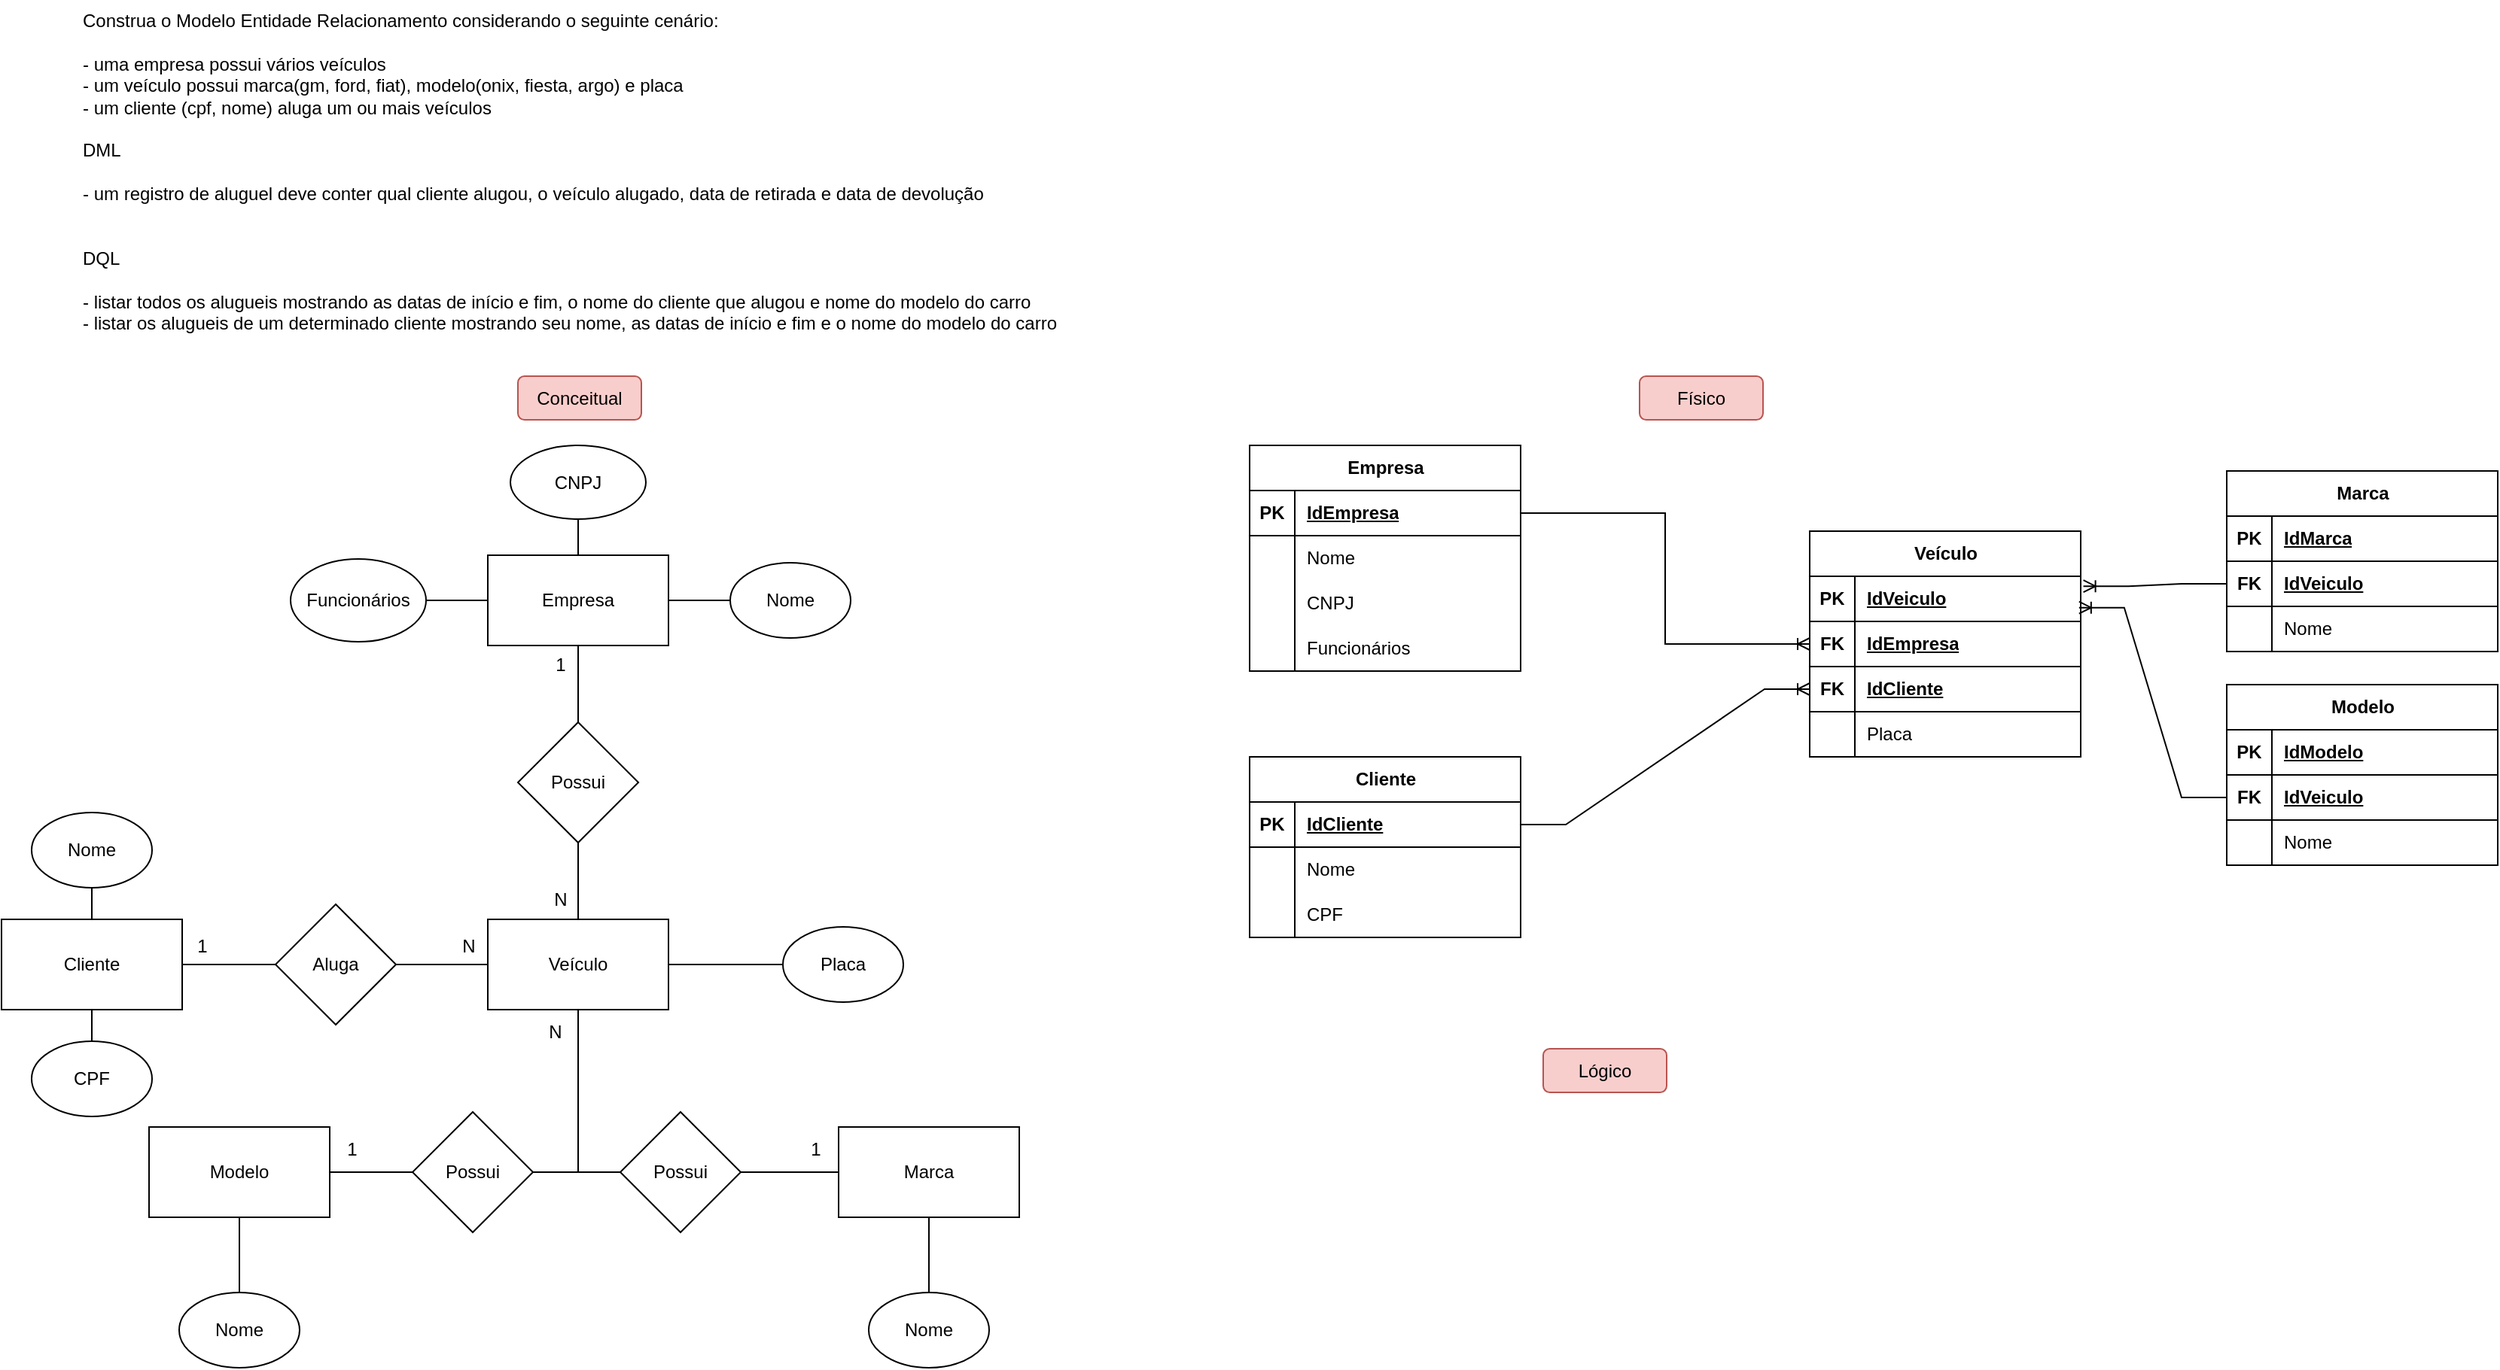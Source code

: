<mxfile version="21.6.5" type="device">
  <diagram name="Página-1" id="dG00mdZPdMtr62z00cmZ">
    <mxGraphModel dx="210" dy="138" grid="0" gridSize="10" guides="1" tooltips="1" connect="1" arrows="1" fold="1" page="1" pageScale="1" pageWidth="827" pageHeight="1169" background="none" math="0" shadow="0">
      <root>
        <mxCell id="0" />
        <mxCell id="1" parent="0" />
        <mxCell id="wiHUEbu9_wPqcJig13ah-1" value="Construa o Modelo Entidade Relacionamento considerando o seguinte cenário:&#xa;&#xa;- uma empresa possui vários veículos&#xa;- um veículo possui marca(gm, ford, fiat), modelo(onix, fiesta, argo) e placa&#xa;- um cliente (cpf, nome) aluga um ou mais veículos&#xa;&#xa;DML&#xa;&#xa;- um registro de aluguel deve conter qual cliente alugou, o veículo alugado, data de retirada e data de devolução&#xa;&#xa;&#xa;DQL&#xa;&#xa;- listar todos os alugueis mostrando as datas de início e fim, o nome do cliente que alugou e nome do modelo do carro&#xa;- listar os alugueis de um determinado cliente mostrando seu nome, as datas de início e fim e o nome do modelo do carro" style="text;whiteSpace=wrap;fontColor=#000000;labelBackgroundColor=none;" parent="1" vertex="1">
          <mxGeometry x="66" y="20" width="676" height="233" as="geometry" />
        </mxCell>
        <mxCell id="CsGC-FG-fX2qewvNtBGw-29" style="edgeStyle=orthogonalEdgeStyle;shape=connector;rounded=0;orthogonalLoop=1;jettySize=auto;html=1;entryX=0.5;entryY=1;entryDx=0;entryDy=0;labelBackgroundColor=default;strokeColor=default;fontFamily=Helvetica;fontSize=12;fontColor=default;endArrow=none;endFill=0;" parent="1" source="CsGC-FG-fX2qewvNtBGw-24" target="CsGC-FG-fX2qewvNtBGw-27" edge="1">
          <mxGeometry relative="1" as="geometry" />
        </mxCell>
        <mxCell id="CsGC-FG-fX2qewvNtBGw-30" style="edgeStyle=orthogonalEdgeStyle;shape=connector;rounded=0;orthogonalLoop=1;jettySize=auto;html=1;labelBackgroundColor=default;strokeColor=default;fontFamily=Helvetica;fontSize=12;fontColor=default;endArrow=none;endFill=0;" parent="1" source="CsGC-FG-fX2qewvNtBGw-24" target="CsGC-FG-fX2qewvNtBGw-28" edge="1">
          <mxGeometry relative="1" as="geometry" />
        </mxCell>
        <mxCell id="CsGC-FG-fX2qewvNtBGw-31" style="edgeStyle=orthogonalEdgeStyle;shape=connector;rounded=0;orthogonalLoop=1;jettySize=auto;html=1;entryX=0;entryY=0.5;entryDx=0;entryDy=0;labelBackgroundColor=default;strokeColor=default;fontFamily=Helvetica;fontSize=12;fontColor=default;endArrow=none;endFill=0;" parent="1" source="CsGC-FG-fX2qewvNtBGw-24" target="CsGC-FG-fX2qewvNtBGw-26" edge="1">
          <mxGeometry relative="1" as="geometry" />
        </mxCell>
        <mxCell id="CsGC-FG-fX2qewvNtBGw-24" value="Empresa" style="rounded=0;whiteSpace=wrap;html=1;fontFamily=Helvetica;fontSize=12;fontColor=default;fillColor=none;gradientColor=none;" parent="1" vertex="1">
          <mxGeometry x="337" y="389" width="120" height="60" as="geometry" />
        </mxCell>
        <mxCell id="CsGC-FG-fX2qewvNtBGw-26" value="Nome" style="ellipse;whiteSpace=wrap;html=1;fontFamily=Helvetica;fontSize=12;fontColor=default;fillColor=none;gradientColor=none;" parent="1" vertex="1">
          <mxGeometry x="498" y="394" width="80" height="50" as="geometry" />
        </mxCell>
        <mxCell id="CsGC-FG-fX2qewvNtBGw-27" value="CNPJ" style="ellipse;whiteSpace=wrap;html=1;fontFamily=Helvetica;fontSize=12;fontColor=default;fillColor=none;gradientColor=none;aspect=fixed;" parent="1" vertex="1">
          <mxGeometry x="352" y="316" width="90" height="49" as="geometry" />
        </mxCell>
        <mxCell id="CsGC-FG-fX2qewvNtBGw-28" value="Funcionários" style="ellipse;whiteSpace=wrap;html=1;fontFamily=Helvetica;fontSize=12;fontColor=default;fillColor=none;gradientColor=none;" parent="1" vertex="1">
          <mxGeometry x="206" y="391.5" width="90" height="55" as="geometry" />
        </mxCell>
        <mxCell id="CsGC-FG-fX2qewvNtBGw-33" style="edgeStyle=orthogonalEdgeStyle;shape=connector;rounded=0;orthogonalLoop=1;jettySize=auto;html=1;entryX=0.5;entryY=1;entryDx=0;entryDy=0;labelBackgroundColor=default;strokeColor=default;fontFamily=Helvetica;fontSize=12;fontColor=default;endArrow=none;endFill=0;" parent="1" source="CsGC-FG-fX2qewvNtBGw-32" target="CsGC-FG-fX2qewvNtBGw-24" edge="1">
          <mxGeometry relative="1" as="geometry" />
        </mxCell>
        <mxCell id="CsGC-FG-fX2qewvNtBGw-36" style="edgeStyle=orthogonalEdgeStyle;shape=connector;rounded=0;orthogonalLoop=1;jettySize=auto;html=1;entryX=0.5;entryY=0;entryDx=0;entryDy=0;labelBackgroundColor=default;strokeColor=default;fontFamily=Helvetica;fontSize=12;fontColor=default;endArrow=none;endFill=0;" parent="1" source="CsGC-FG-fX2qewvNtBGw-32" target="CsGC-FG-fX2qewvNtBGw-35" edge="1">
          <mxGeometry relative="1" as="geometry" />
        </mxCell>
        <mxCell id="CsGC-FG-fX2qewvNtBGw-32" value="Possui" style="rhombus;whiteSpace=wrap;html=1;fontFamily=Helvetica;fontSize=12;fontColor=default;fillColor=none;gradientColor=none;" parent="1" vertex="1">
          <mxGeometry x="357" y="500" width="80" height="80" as="geometry" />
        </mxCell>
        <mxCell id="CsGC-FG-fX2qewvNtBGw-34" value="1" style="text;html=1;align=center;verticalAlign=middle;resizable=0;points=[];autosize=1;strokeColor=none;fillColor=none;fontSize=12;fontFamily=Helvetica;fontColor=default;" parent="1" vertex="1">
          <mxGeometry x="372" y="449" width="25" height="26" as="geometry" />
        </mxCell>
        <mxCell id="CsGC-FG-fX2qewvNtBGw-40" style="edgeStyle=orthogonalEdgeStyle;shape=connector;rounded=0;orthogonalLoop=1;jettySize=auto;html=1;entryX=0;entryY=0.5;entryDx=0;entryDy=0;labelBackgroundColor=default;strokeColor=default;fontFamily=Helvetica;fontSize=12;fontColor=default;endArrow=none;endFill=0;" parent="1" source="CsGC-FG-fX2qewvNtBGw-35" target="CsGC-FG-fX2qewvNtBGw-39" edge="1">
          <mxGeometry relative="1" as="geometry" />
        </mxCell>
        <mxCell id="CsGC-FG-fX2qewvNtBGw-35" value="Veículo" style="rounded=0;whiteSpace=wrap;html=1;fontFamily=Helvetica;fontSize=12;fontColor=default;fillColor=none;gradientColor=none;" parent="1" vertex="1">
          <mxGeometry x="337" y="631" width="120" height="60" as="geometry" />
        </mxCell>
        <mxCell id="CsGC-FG-fX2qewvNtBGw-37" value="N" style="text;html=1;align=center;verticalAlign=middle;resizable=0;points=[];autosize=1;strokeColor=none;fillColor=none;fontSize=12;fontFamily=Helvetica;fontColor=default;" parent="1" vertex="1">
          <mxGeometry x="371" y="605" width="27" height="26" as="geometry" />
        </mxCell>
        <mxCell id="qqamYEzxTmT0s6e-jrG1-104" style="edgeStyle=orthogonalEdgeStyle;rounded=0;orthogonalLoop=1;jettySize=auto;html=1;entryX=0;entryY=0.5;entryDx=0;entryDy=0;endArrow=none;endFill=0;" edge="1" parent="1" source="CsGC-FG-fX2qewvNtBGw-38" target="CsGC-FG-fX2qewvNtBGw-43">
          <mxGeometry relative="1" as="geometry" />
        </mxCell>
        <mxCell id="qqamYEzxTmT0s6e-jrG1-107" style="edgeStyle=orthogonalEdgeStyle;rounded=0;orthogonalLoop=1;jettySize=auto;html=1;endArrow=none;endFill=0;" edge="1" parent="1" source="CsGC-FG-fX2qewvNtBGw-38" target="CsGC-FG-fX2qewvNtBGw-35">
          <mxGeometry relative="1" as="geometry">
            <Array as="points">
              <mxPoint x="397" y="799" />
            </Array>
          </mxGeometry>
        </mxCell>
        <mxCell id="CsGC-FG-fX2qewvNtBGw-38" value="Possui" style="rhombus;whiteSpace=wrap;html=1;fontFamily=Helvetica;fontSize=12;fontColor=default;fillColor=none;gradientColor=none;" parent="1" vertex="1">
          <mxGeometry x="425" y="759" width="80" height="80" as="geometry" />
        </mxCell>
        <mxCell id="CsGC-FG-fX2qewvNtBGw-39" value="Placa" style="ellipse;whiteSpace=wrap;html=1;fontFamily=Helvetica;fontSize=12;fontColor=default;fillColor=none;gradientColor=none;" parent="1" vertex="1">
          <mxGeometry x="533" y="636" width="80" height="50" as="geometry" />
        </mxCell>
        <mxCell id="CsGC-FG-fX2qewvNtBGw-42" value="N" style="text;html=1;strokeColor=none;fillColor=none;align=center;verticalAlign=middle;whiteSpace=wrap;rounded=0;fontSize=12;fontFamily=Helvetica;fontColor=default;" parent="1" vertex="1">
          <mxGeometry x="367" y="691" width="30" height="30" as="geometry" />
        </mxCell>
        <mxCell id="CsGC-FG-fX2qewvNtBGw-43" value="Marca" style="rounded=0;whiteSpace=wrap;html=1;fontFamily=Helvetica;fontSize=12;fontColor=default;fillColor=none;gradientColor=none;" parent="1" vertex="1">
          <mxGeometry x="570" y="769" width="120" height="60" as="geometry" />
        </mxCell>
        <mxCell id="CsGC-FG-fX2qewvNtBGw-71" style="edgeStyle=orthogonalEdgeStyle;shape=connector;rounded=0;orthogonalLoop=1;jettySize=auto;html=1;entryX=0.5;entryY=0;entryDx=0;entryDy=0;labelBackgroundColor=default;strokeColor=default;fontFamily=Helvetica;fontSize=12;fontColor=default;endArrow=none;endFill=0;" parent="1" source="CsGC-FG-fX2qewvNtBGw-44" target="CsGC-FG-fX2qewvNtBGw-56" edge="1">
          <mxGeometry relative="1" as="geometry" />
        </mxCell>
        <mxCell id="qqamYEzxTmT0s6e-jrG1-109" style="edgeStyle=orthogonalEdgeStyle;rounded=0;orthogonalLoop=1;jettySize=auto;html=1;entryX=0;entryY=0.5;entryDx=0;entryDy=0;endArrow=none;endFill=0;" edge="1" parent="1" source="CsGC-FG-fX2qewvNtBGw-44" target="qqamYEzxTmT0s6e-jrG1-103">
          <mxGeometry relative="1" as="geometry" />
        </mxCell>
        <mxCell id="CsGC-FG-fX2qewvNtBGw-44" value="Modelo" style="rounded=0;whiteSpace=wrap;html=1;fontFamily=Helvetica;fontSize=12;fontColor=default;fillColor=none;gradientColor=none;" parent="1" vertex="1">
          <mxGeometry x="112" y="769" width="120" height="60" as="geometry" />
        </mxCell>
        <mxCell id="CsGC-FG-fX2qewvNtBGw-47" value="1" style="text;html=1;strokeColor=none;fillColor=none;align=center;verticalAlign=middle;whiteSpace=wrap;rounded=0;fontSize=12;fontFamily=Helvetica;fontColor=default;" parent="1" vertex="1">
          <mxGeometry x="540" y="769" width="30" height="30" as="geometry" />
        </mxCell>
        <mxCell id="CsGC-FG-fX2qewvNtBGw-48" value="1" style="text;html=1;strokeColor=none;fillColor=none;align=center;verticalAlign=middle;whiteSpace=wrap;rounded=0;fontSize=12;fontFamily=Helvetica;fontColor=default;" parent="1" vertex="1">
          <mxGeometry x="232" y="769" width="30" height="30" as="geometry" />
        </mxCell>
        <mxCell id="qqamYEzxTmT0s6e-jrG1-102" style="edgeStyle=orthogonalEdgeStyle;rounded=0;orthogonalLoop=1;jettySize=auto;html=1;entryX=0.5;entryY=1;entryDx=0;entryDy=0;endArrow=none;endFill=0;" edge="1" parent="1" source="CsGC-FG-fX2qewvNtBGw-49" target="CsGC-FG-fX2qewvNtBGw-43">
          <mxGeometry relative="1" as="geometry" />
        </mxCell>
        <mxCell id="CsGC-FG-fX2qewvNtBGw-49" value="Nome" style="ellipse;whiteSpace=wrap;html=1;fontFamily=Helvetica;fontSize=12;fontColor=default;fillColor=none;gradientColor=none;" parent="1" vertex="1">
          <mxGeometry x="590" y="879" width="80" height="50" as="geometry" />
        </mxCell>
        <mxCell id="CsGC-FG-fX2qewvNtBGw-56" value="Nome" style="ellipse;whiteSpace=wrap;html=1;fontFamily=Helvetica;fontSize=12;fontColor=default;fillColor=none;gradientColor=none;" parent="1" vertex="1">
          <mxGeometry x="132" y="879" width="80" height="50" as="geometry" />
        </mxCell>
        <mxCell id="CsGC-FG-fX2qewvNtBGw-64" style="edgeStyle=orthogonalEdgeStyle;shape=connector;rounded=0;orthogonalLoop=1;jettySize=auto;html=1;entryX=0;entryY=0.5;entryDx=0;entryDy=0;labelBackgroundColor=default;strokeColor=default;fontFamily=Helvetica;fontSize=12;fontColor=default;endArrow=none;endFill=0;" parent="1" source="CsGC-FG-fX2qewvNtBGw-61" target="CsGC-FG-fX2qewvNtBGw-62" edge="1">
          <mxGeometry relative="1" as="geometry" />
        </mxCell>
        <mxCell id="CsGC-FG-fX2qewvNtBGw-67" style="edgeStyle=orthogonalEdgeStyle;shape=connector;rounded=0;orthogonalLoop=1;jettySize=auto;html=1;entryX=0.5;entryY=1;entryDx=0;entryDy=0;labelBackgroundColor=default;strokeColor=default;fontFamily=Helvetica;fontSize=12;fontColor=default;endArrow=none;endFill=0;" parent="1" source="CsGC-FG-fX2qewvNtBGw-61" target="CsGC-FG-fX2qewvNtBGw-66" edge="1">
          <mxGeometry relative="1" as="geometry" />
        </mxCell>
        <mxCell id="CsGC-FG-fX2qewvNtBGw-61" value="Cliente" style="rounded=0;whiteSpace=wrap;html=1;fontFamily=Helvetica;fontSize=12;fontColor=default;fillColor=none;gradientColor=none;" parent="1" vertex="1">
          <mxGeometry x="14" y="631" width="120" height="60" as="geometry" />
        </mxCell>
        <mxCell id="CsGC-FG-fX2qewvNtBGw-63" style="edgeStyle=orthogonalEdgeStyle;shape=connector;rounded=0;orthogonalLoop=1;jettySize=auto;html=1;entryX=0;entryY=0.5;entryDx=0;entryDy=0;labelBackgroundColor=default;strokeColor=default;fontFamily=Helvetica;fontSize=12;fontColor=default;endArrow=none;endFill=0;" parent="1" source="CsGC-FG-fX2qewvNtBGw-62" target="CsGC-FG-fX2qewvNtBGw-35" edge="1">
          <mxGeometry relative="1" as="geometry" />
        </mxCell>
        <mxCell id="CsGC-FG-fX2qewvNtBGw-62" value="Aluga" style="rhombus;whiteSpace=wrap;html=1;fontFamily=Helvetica;fontSize=12;fontColor=default;fillColor=none;gradientColor=none;" parent="1" vertex="1">
          <mxGeometry x="196" y="621" width="80" height="80" as="geometry" />
        </mxCell>
        <mxCell id="CsGC-FG-fX2qewvNtBGw-68" style="edgeStyle=orthogonalEdgeStyle;shape=connector;rounded=0;orthogonalLoop=1;jettySize=auto;html=1;entryX=0.5;entryY=1;entryDx=0;entryDy=0;labelBackgroundColor=default;strokeColor=default;fontFamily=Helvetica;fontSize=12;fontColor=default;endArrow=none;endFill=0;" parent="1" source="CsGC-FG-fX2qewvNtBGw-65" target="CsGC-FG-fX2qewvNtBGw-61" edge="1">
          <mxGeometry relative="1" as="geometry" />
        </mxCell>
        <mxCell id="CsGC-FG-fX2qewvNtBGw-65" value="CPF" style="ellipse;whiteSpace=wrap;html=1;fontFamily=Helvetica;fontSize=12;fontColor=default;fillColor=none;gradientColor=none;" parent="1" vertex="1">
          <mxGeometry x="34" y="712" width="80" height="50" as="geometry" />
        </mxCell>
        <mxCell id="CsGC-FG-fX2qewvNtBGw-66" value="Nome" style="ellipse;whiteSpace=wrap;html=1;fontFamily=Helvetica;fontSize=12;fontColor=default;fillColor=none;gradientColor=none;" parent="1" vertex="1">
          <mxGeometry x="34" y="560" width="80" height="50" as="geometry" />
        </mxCell>
        <mxCell id="CsGC-FG-fX2qewvNtBGw-73" value="1" style="text;html=1;align=center;verticalAlign=middle;resizable=0;points=[];autosize=1;strokeColor=none;fillColor=none;fontSize=12;fontFamily=Helvetica;fontColor=default;" parent="1" vertex="1">
          <mxGeometry x="134" y="636" width="25" height="26" as="geometry" />
        </mxCell>
        <mxCell id="CsGC-FG-fX2qewvNtBGw-74" value="N" style="text;html=1;align=center;verticalAlign=middle;resizable=0;points=[];autosize=1;strokeColor=none;fillColor=none;fontSize=12;fontFamily=Helvetica;fontColor=default;" parent="1" vertex="1">
          <mxGeometry x="310" y="636" width="27" height="26" as="geometry" />
        </mxCell>
        <mxCell id="qqamYEzxTmT0s6e-jrG1-5" value="Conceitual" style="rounded=1;whiteSpace=wrap;html=1;fillColor=#f8cecc;strokeColor=#b85450;" vertex="1" parent="1">
          <mxGeometry x="357" y="270" width="82" height="29" as="geometry" />
        </mxCell>
        <mxCell id="qqamYEzxTmT0s6e-jrG1-6" value="Físico" style="rounded=1;whiteSpace=wrap;html=1;fillColor=#f8cecc;strokeColor=#b85450;" vertex="1" parent="1">
          <mxGeometry x="1102" y="270" width="82" height="29" as="geometry" />
        </mxCell>
        <mxCell id="qqamYEzxTmT0s6e-jrG1-7" value="Lógico" style="rounded=1;whiteSpace=wrap;html=1;fillColor=#f8cecc;strokeColor=#b85450;" vertex="1" parent="1">
          <mxGeometry x="1038" y="717" width="82" height="29" as="geometry" />
        </mxCell>
        <mxCell id="qqamYEzxTmT0s6e-jrG1-8" value="Empresa" style="shape=table;startSize=30;container=1;collapsible=1;childLayout=tableLayout;fixedRows=1;rowLines=0;fontStyle=1;align=center;resizeLast=1;html=1;" vertex="1" parent="1">
          <mxGeometry x="843" y="316" width="180" height="150" as="geometry" />
        </mxCell>
        <mxCell id="qqamYEzxTmT0s6e-jrG1-9" value="" style="shape=tableRow;horizontal=0;startSize=0;swimlaneHead=0;swimlaneBody=0;fillColor=none;collapsible=0;dropTarget=0;points=[[0,0.5],[1,0.5]];portConstraint=eastwest;top=0;left=0;right=0;bottom=1;" vertex="1" parent="qqamYEzxTmT0s6e-jrG1-8">
          <mxGeometry y="30" width="180" height="30" as="geometry" />
        </mxCell>
        <mxCell id="qqamYEzxTmT0s6e-jrG1-10" value="PK" style="shape=partialRectangle;connectable=0;fillColor=none;top=0;left=0;bottom=0;right=0;fontStyle=1;overflow=hidden;whiteSpace=wrap;html=1;" vertex="1" parent="qqamYEzxTmT0s6e-jrG1-9">
          <mxGeometry width="30" height="30" as="geometry">
            <mxRectangle width="30" height="30" as="alternateBounds" />
          </mxGeometry>
        </mxCell>
        <mxCell id="qqamYEzxTmT0s6e-jrG1-11" value="IdEmpresa" style="shape=partialRectangle;connectable=0;fillColor=none;top=0;left=0;bottom=0;right=0;align=left;spacingLeft=6;fontStyle=5;overflow=hidden;whiteSpace=wrap;html=1;" vertex="1" parent="qqamYEzxTmT0s6e-jrG1-9">
          <mxGeometry x="30" width="150" height="30" as="geometry">
            <mxRectangle width="150" height="30" as="alternateBounds" />
          </mxGeometry>
        </mxCell>
        <mxCell id="qqamYEzxTmT0s6e-jrG1-12" value="" style="shape=tableRow;horizontal=0;startSize=0;swimlaneHead=0;swimlaneBody=0;fillColor=none;collapsible=0;dropTarget=0;points=[[0,0.5],[1,0.5]];portConstraint=eastwest;top=0;left=0;right=0;bottom=0;" vertex="1" parent="qqamYEzxTmT0s6e-jrG1-8">
          <mxGeometry y="60" width="180" height="30" as="geometry" />
        </mxCell>
        <mxCell id="qqamYEzxTmT0s6e-jrG1-13" value="" style="shape=partialRectangle;connectable=0;fillColor=none;top=0;left=0;bottom=0;right=0;editable=1;overflow=hidden;whiteSpace=wrap;html=1;" vertex="1" parent="qqamYEzxTmT0s6e-jrG1-12">
          <mxGeometry width="30" height="30" as="geometry">
            <mxRectangle width="30" height="30" as="alternateBounds" />
          </mxGeometry>
        </mxCell>
        <mxCell id="qqamYEzxTmT0s6e-jrG1-14" value="Nome" style="shape=partialRectangle;connectable=0;fillColor=none;top=0;left=0;bottom=0;right=0;align=left;spacingLeft=6;overflow=hidden;whiteSpace=wrap;html=1;" vertex="1" parent="qqamYEzxTmT0s6e-jrG1-12">
          <mxGeometry x="30" width="150" height="30" as="geometry">
            <mxRectangle width="150" height="30" as="alternateBounds" />
          </mxGeometry>
        </mxCell>
        <mxCell id="qqamYEzxTmT0s6e-jrG1-15" value="" style="shape=tableRow;horizontal=0;startSize=0;swimlaneHead=0;swimlaneBody=0;fillColor=none;collapsible=0;dropTarget=0;points=[[0,0.5],[1,0.5]];portConstraint=eastwest;top=0;left=0;right=0;bottom=0;" vertex="1" parent="qqamYEzxTmT0s6e-jrG1-8">
          <mxGeometry y="90" width="180" height="30" as="geometry" />
        </mxCell>
        <mxCell id="qqamYEzxTmT0s6e-jrG1-16" value="" style="shape=partialRectangle;connectable=0;fillColor=none;top=0;left=0;bottom=0;right=0;editable=1;overflow=hidden;whiteSpace=wrap;html=1;" vertex="1" parent="qqamYEzxTmT0s6e-jrG1-15">
          <mxGeometry width="30" height="30" as="geometry">
            <mxRectangle width="30" height="30" as="alternateBounds" />
          </mxGeometry>
        </mxCell>
        <mxCell id="qqamYEzxTmT0s6e-jrG1-17" value="CNPJ" style="shape=partialRectangle;connectable=0;fillColor=none;top=0;left=0;bottom=0;right=0;align=left;spacingLeft=6;overflow=hidden;whiteSpace=wrap;html=1;" vertex="1" parent="qqamYEzxTmT0s6e-jrG1-15">
          <mxGeometry x="30" width="150" height="30" as="geometry">
            <mxRectangle width="150" height="30" as="alternateBounds" />
          </mxGeometry>
        </mxCell>
        <mxCell id="qqamYEzxTmT0s6e-jrG1-18" value="" style="shape=tableRow;horizontal=0;startSize=0;swimlaneHead=0;swimlaneBody=0;fillColor=none;collapsible=0;dropTarget=0;points=[[0,0.5],[1,0.5]];portConstraint=eastwest;top=0;left=0;right=0;bottom=0;" vertex="1" parent="qqamYEzxTmT0s6e-jrG1-8">
          <mxGeometry y="120" width="180" height="30" as="geometry" />
        </mxCell>
        <mxCell id="qqamYEzxTmT0s6e-jrG1-19" value="" style="shape=partialRectangle;connectable=0;fillColor=none;top=0;left=0;bottom=0;right=0;editable=1;overflow=hidden;whiteSpace=wrap;html=1;" vertex="1" parent="qqamYEzxTmT0s6e-jrG1-18">
          <mxGeometry width="30" height="30" as="geometry">
            <mxRectangle width="30" height="30" as="alternateBounds" />
          </mxGeometry>
        </mxCell>
        <mxCell id="qqamYEzxTmT0s6e-jrG1-20" value="Funcionários" style="shape=partialRectangle;connectable=0;fillColor=none;top=0;left=0;bottom=0;right=0;align=left;spacingLeft=6;overflow=hidden;whiteSpace=wrap;html=1;" vertex="1" parent="qqamYEzxTmT0s6e-jrG1-18">
          <mxGeometry x="30" width="150" height="30" as="geometry">
            <mxRectangle width="150" height="30" as="alternateBounds" />
          </mxGeometry>
        </mxCell>
        <mxCell id="qqamYEzxTmT0s6e-jrG1-21" value="Veículo" style="shape=table;startSize=30;container=1;collapsible=1;childLayout=tableLayout;fixedRows=1;rowLines=0;fontStyle=1;align=center;resizeLast=1;html=1;" vertex="1" parent="1">
          <mxGeometry x="1215" y="373" width="180" height="150" as="geometry" />
        </mxCell>
        <mxCell id="qqamYEzxTmT0s6e-jrG1-37" style="shape=tableRow;horizontal=0;startSize=0;swimlaneHead=0;swimlaneBody=0;fillColor=none;collapsible=0;dropTarget=0;points=[[0,0.5],[1,0.5]];portConstraint=eastwest;top=0;left=0;right=0;bottom=1;" vertex="1" parent="qqamYEzxTmT0s6e-jrG1-21">
          <mxGeometry y="30" width="180" height="30" as="geometry" />
        </mxCell>
        <mxCell id="qqamYEzxTmT0s6e-jrG1-38" value="PK" style="shape=partialRectangle;connectable=0;fillColor=none;top=0;left=0;bottom=0;right=0;fontStyle=1;overflow=hidden;whiteSpace=wrap;html=1;" vertex="1" parent="qqamYEzxTmT0s6e-jrG1-37">
          <mxGeometry width="30" height="30" as="geometry">
            <mxRectangle width="30" height="30" as="alternateBounds" />
          </mxGeometry>
        </mxCell>
        <mxCell id="qqamYEzxTmT0s6e-jrG1-39" value="IdVeiculo" style="shape=partialRectangle;connectable=0;fillColor=none;top=0;left=0;bottom=0;right=0;align=left;spacingLeft=6;fontStyle=5;overflow=hidden;whiteSpace=wrap;html=1;" vertex="1" parent="qqamYEzxTmT0s6e-jrG1-37">
          <mxGeometry x="30" width="150" height="30" as="geometry">
            <mxRectangle width="150" height="30" as="alternateBounds" />
          </mxGeometry>
        </mxCell>
        <mxCell id="qqamYEzxTmT0s6e-jrG1-22" value="" style="shape=tableRow;horizontal=0;startSize=0;swimlaneHead=0;swimlaneBody=0;fillColor=none;collapsible=0;dropTarget=0;points=[[0,0.5],[1,0.5]];portConstraint=eastwest;top=0;left=0;right=0;bottom=1;" vertex="1" parent="qqamYEzxTmT0s6e-jrG1-21">
          <mxGeometry y="60" width="180" height="30" as="geometry" />
        </mxCell>
        <mxCell id="qqamYEzxTmT0s6e-jrG1-23" value="FK" style="shape=partialRectangle;connectable=0;fillColor=none;top=0;left=0;bottom=0;right=0;fontStyle=1;overflow=hidden;whiteSpace=wrap;html=1;" vertex="1" parent="qqamYEzxTmT0s6e-jrG1-22">
          <mxGeometry width="30" height="30" as="geometry">
            <mxRectangle width="30" height="30" as="alternateBounds" />
          </mxGeometry>
        </mxCell>
        <mxCell id="qqamYEzxTmT0s6e-jrG1-24" value="IdEmpresa" style="shape=partialRectangle;connectable=0;fillColor=none;top=0;left=0;bottom=0;right=0;align=left;spacingLeft=6;fontStyle=5;overflow=hidden;whiteSpace=wrap;html=1;" vertex="1" parent="qqamYEzxTmT0s6e-jrG1-22">
          <mxGeometry x="30" width="150" height="30" as="geometry">
            <mxRectangle width="150" height="30" as="alternateBounds" />
          </mxGeometry>
        </mxCell>
        <mxCell id="qqamYEzxTmT0s6e-jrG1-64" style="shape=tableRow;horizontal=0;startSize=0;swimlaneHead=0;swimlaneBody=0;fillColor=none;collapsible=0;dropTarget=0;points=[[0,0.5],[1,0.5]];portConstraint=eastwest;top=0;left=0;right=0;bottom=1;" vertex="1" parent="qqamYEzxTmT0s6e-jrG1-21">
          <mxGeometry y="90" width="180" height="30" as="geometry" />
        </mxCell>
        <mxCell id="qqamYEzxTmT0s6e-jrG1-65" value="FK" style="shape=partialRectangle;connectable=0;fillColor=none;top=0;left=0;bottom=0;right=0;fontStyle=1;overflow=hidden;whiteSpace=wrap;html=1;" vertex="1" parent="qqamYEzxTmT0s6e-jrG1-64">
          <mxGeometry width="30" height="30" as="geometry">
            <mxRectangle width="30" height="30" as="alternateBounds" />
          </mxGeometry>
        </mxCell>
        <mxCell id="qqamYEzxTmT0s6e-jrG1-66" value="IdCliente" style="shape=partialRectangle;connectable=0;fillColor=none;top=0;left=0;bottom=0;right=0;align=left;spacingLeft=6;fontStyle=5;overflow=hidden;whiteSpace=wrap;html=1;" vertex="1" parent="qqamYEzxTmT0s6e-jrG1-64">
          <mxGeometry x="30" width="150" height="30" as="geometry">
            <mxRectangle width="150" height="30" as="alternateBounds" />
          </mxGeometry>
        </mxCell>
        <mxCell id="qqamYEzxTmT0s6e-jrG1-25" value="" style="shape=tableRow;horizontal=0;startSize=0;swimlaneHead=0;swimlaneBody=0;fillColor=none;collapsible=0;dropTarget=0;points=[[0,0.5],[1,0.5]];portConstraint=eastwest;top=0;left=0;right=0;bottom=0;" vertex="1" parent="qqamYEzxTmT0s6e-jrG1-21">
          <mxGeometry y="120" width="180" height="30" as="geometry" />
        </mxCell>
        <mxCell id="qqamYEzxTmT0s6e-jrG1-26" value="" style="shape=partialRectangle;connectable=0;fillColor=none;top=0;left=0;bottom=0;right=0;editable=1;overflow=hidden;whiteSpace=wrap;html=1;" vertex="1" parent="qqamYEzxTmT0s6e-jrG1-25">
          <mxGeometry width="30" height="30" as="geometry">
            <mxRectangle width="30" height="30" as="alternateBounds" />
          </mxGeometry>
        </mxCell>
        <mxCell id="qqamYEzxTmT0s6e-jrG1-27" value="Placa" style="shape=partialRectangle;connectable=0;fillColor=none;top=0;left=0;bottom=0;right=0;align=left;spacingLeft=6;overflow=hidden;whiteSpace=wrap;html=1;" vertex="1" parent="qqamYEzxTmT0s6e-jrG1-25">
          <mxGeometry x="30" width="150" height="30" as="geometry">
            <mxRectangle width="150" height="30" as="alternateBounds" />
          </mxGeometry>
        </mxCell>
        <mxCell id="qqamYEzxTmT0s6e-jrG1-40" style="edgeStyle=orthogonalEdgeStyle;rounded=0;orthogonalLoop=1;jettySize=auto;html=1;entryX=0;entryY=0.5;entryDx=0;entryDy=0;endArrow=ERoneToMany;endFill=0;" edge="1" parent="1" source="qqamYEzxTmT0s6e-jrG1-9" target="qqamYEzxTmT0s6e-jrG1-22">
          <mxGeometry relative="1" as="geometry" />
        </mxCell>
        <mxCell id="qqamYEzxTmT0s6e-jrG1-51" value="Cliente" style="shape=table;startSize=30;container=1;collapsible=1;childLayout=tableLayout;fixedRows=1;rowLines=0;fontStyle=1;align=center;resizeLast=1;html=1;" vertex="1" parent="1">
          <mxGeometry x="843" y="523" width="180" height="120" as="geometry" />
        </mxCell>
        <mxCell id="qqamYEzxTmT0s6e-jrG1-52" value="" style="shape=tableRow;horizontal=0;startSize=0;swimlaneHead=0;swimlaneBody=0;fillColor=none;collapsible=0;dropTarget=0;points=[[0,0.5],[1,0.5]];portConstraint=eastwest;top=0;left=0;right=0;bottom=1;" vertex="1" parent="qqamYEzxTmT0s6e-jrG1-51">
          <mxGeometry y="30" width="180" height="30" as="geometry" />
        </mxCell>
        <mxCell id="qqamYEzxTmT0s6e-jrG1-53" value="PK" style="shape=partialRectangle;connectable=0;fillColor=none;top=0;left=0;bottom=0;right=0;fontStyle=1;overflow=hidden;whiteSpace=wrap;html=1;" vertex="1" parent="qqamYEzxTmT0s6e-jrG1-52">
          <mxGeometry width="30" height="30" as="geometry">
            <mxRectangle width="30" height="30" as="alternateBounds" />
          </mxGeometry>
        </mxCell>
        <mxCell id="qqamYEzxTmT0s6e-jrG1-54" value="IdCliente" style="shape=partialRectangle;connectable=0;fillColor=none;top=0;left=0;bottom=0;right=0;align=left;spacingLeft=6;fontStyle=5;overflow=hidden;whiteSpace=wrap;html=1;" vertex="1" parent="qqamYEzxTmT0s6e-jrG1-52">
          <mxGeometry x="30" width="150" height="30" as="geometry">
            <mxRectangle width="150" height="30" as="alternateBounds" />
          </mxGeometry>
        </mxCell>
        <mxCell id="qqamYEzxTmT0s6e-jrG1-55" value="" style="shape=tableRow;horizontal=0;startSize=0;swimlaneHead=0;swimlaneBody=0;fillColor=none;collapsible=0;dropTarget=0;points=[[0,0.5],[1,0.5]];portConstraint=eastwest;top=0;left=0;right=0;bottom=0;" vertex="1" parent="qqamYEzxTmT0s6e-jrG1-51">
          <mxGeometry y="60" width="180" height="30" as="geometry" />
        </mxCell>
        <mxCell id="qqamYEzxTmT0s6e-jrG1-56" value="" style="shape=partialRectangle;connectable=0;fillColor=none;top=0;left=0;bottom=0;right=0;editable=1;overflow=hidden;whiteSpace=wrap;html=1;" vertex="1" parent="qqamYEzxTmT0s6e-jrG1-55">
          <mxGeometry width="30" height="30" as="geometry">
            <mxRectangle width="30" height="30" as="alternateBounds" />
          </mxGeometry>
        </mxCell>
        <mxCell id="qqamYEzxTmT0s6e-jrG1-57" value="Nome" style="shape=partialRectangle;connectable=0;fillColor=none;top=0;left=0;bottom=0;right=0;align=left;spacingLeft=6;overflow=hidden;whiteSpace=wrap;html=1;" vertex="1" parent="qqamYEzxTmT0s6e-jrG1-55">
          <mxGeometry x="30" width="150" height="30" as="geometry">
            <mxRectangle width="150" height="30" as="alternateBounds" />
          </mxGeometry>
        </mxCell>
        <mxCell id="qqamYEzxTmT0s6e-jrG1-58" value="" style="shape=tableRow;horizontal=0;startSize=0;swimlaneHead=0;swimlaneBody=0;fillColor=none;collapsible=0;dropTarget=0;points=[[0,0.5],[1,0.5]];portConstraint=eastwest;top=0;left=0;right=0;bottom=0;" vertex="1" parent="qqamYEzxTmT0s6e-jrG1-51">
          <mxGeometry y="90" width="180" height="30" as="geometry" />
        </mxCell>
        <mxCell id="qqamYEzxTmT0s6e-jrG1-59" value="" style="shape=partialRectangle;connectable=0;fillColor=none;top=0;left=0;bottom=0;right=0;editable=1;overflow=hidden;whiteSpace=wrap;html=1;" vertex="1" parent="qqamYEzxTmT0s6e-jrG1-58">
          <mxGeometry width="30" height="30" as="geometry">
            <mxRectangle width="30" height="30" as="alternateBounds" />
          </mxGeometry>
        </mxCell>
        <mxCell id="qqamYEzxTmT0s6e-jrG1-60" value="CPF" style="shape=partialRectangle;connectable=0;fillColor=none;top=0;left=0;bottom=0;right=0;align=left;spacingLeft=6;overflow=hidden;whiteSpace=wrap;html=1;" vertex="1" parent="qqamYEzxTmT0s6e-jrG1-58">
          <mxGeometry x="30" width="150" height="30" as="geometry">
            <mxRectangle width="150" height="30" as="alternateBounds" />
          </mxGeometry>
        </mxCell>
        <mxCell id="qqamYEzxTmT0s6e-jrG1-67" value="" style="edgeStyle=entityRelationEdgeStyle;fontSize=12;html=1;endArrow=ERoneToMany;rounded=0;entryX=0;entryY=0.5;entryDx=0;entryDy=0;exitX=1;exitY=0.5;exitDx=0;exitDy=0;" edge="1" parent="1" source="qqamYEzxTmT0s6e-jrG1-52" target="qqamYEzxTmT0s6e-jrG1-64">
          <mxGeometry width="100" height="100" relative="1" as="geometry">
            <mxPoint x="1072" y="597" as="sourcePoint" />
            <mxPoint x="814" y="529" as="targetPoint" />
          </mxGeometry>
        </mxCell>
        <mxCell id="qqamYEzxTmT0s6e-jrG1-82" value="Marca" style="shape=table;startSize=30;container=1;collapsible=1;childLayout=tableLayout;fixedRows=1;rowLines=0;fontStyle=1;align=center;resizeLast=1;html=1;" vertex="1" parent="1">
          <mxGeometry x="1492" y="333" width="180" height="120" as="geometry" />
        </mxCell>
        <mxCell id="qqamYEzxTmT0s6e-jrG1-83" value="" style="shape=tableRow;horizontal=0;startSize=0;swimlaneHead=0;swimlaneBody=0;fillColor=none;collapsible=0;dropTarget=0;points=[[0,0.5],[1,0.5]];portConstraint=eastwest;top=0;left=0;right=0;bottom=1;" vertex="1" parent="qqamYEzxTmT0s6e-jrG1-82">
          <mxGeometry y="30" width="180" height="30" as="geometry" />
        </mxCell>
        <mxCell id="qqamYEzxTmT0s6e-jrG1-84" value="PK" style="shape=partialRectangle;connectable=0;fillColor=none;top=0;left=0;bottom=0;right=0;fontStyle=1;overflow=hidden;whiteSpace=wrap;html=1;" vertex="1" parent="qqamYEzxTmT0s6e-jrG1-83">
          <mxGeometry width="30" height="30" as="geometry">
            <mxRectangle width="30" height="30" as="alternateBounds" />
          </mxGeometry>
        </mxCell>
        <mxCell id="qqamYEzxTmT0s6e-jrG1-85" value="IdMarca" style="shape=partialRectangle;connectable=0;fillColor=none;top=0;left=0;bottom=0;right=0;align=left;spacingLeft=6;fontStyle=5;overflow=hidden;whiteSpace=wrap;html=1;" vertex="1" parent="qqamYEzxTmT0s6e-jrG1-83">
          <mxGeometry x="30" width="150" height="30" as="geometry">
            <mxRectangle width="150" height="30" as="alternateBounds" />
          </mxGeometry>
        </mxCell>
        <mxCell id="qqamYEzxTmT0s6e-jrG1-113" style="shape=tableRow;horizontal=0;startSize=0;swimlaneHead=0;swimlaneBody=0;fillColor=none;collapsible=0;dropTarget=0;points=[[0,0.5],[1,0.5]];portConstraint=eastwest;top=0;left=0;right=0;bottom=1;" vertex="1" parent="qqamYEzxTmT0s6e-jrG1-82">
          <mxGeometry y="60" width="180" height="30" as="geometry" />
        </mxCell>
        <mxCell id="qqamYEzxTmT0s6e-jrG1-114" value="FK" style="shape=partialRectangle;connectable=0;fillColor=none;top=0;left=0;bottom=0;right=0;fontStyle=1;overflow=hidden;whiteSpace=wrap;html=1;" vertex="1" parent="qqamYEzxTmT0s6e-jrG1-113">
          <mxGeometry width="30" height="30" as="geometry">
            <mxRectangle width="30" height="30" as="alternateBounds" />
          </mxGeometry>
        </mxCell>
        <mxCell id="qqamYEzxTmT0s6e-jrG1-115" value="IdVeiculo" style="shape=partialRectangle;connectable=0;fillColor=none;top=0;left=0;bottom=0;right=0;align=left;spacingLeft=6;fontStyle=5;overflow=hidden;whiteSpace=wrap;html=1;" vertex="1" parent="qqamYEzxTmT0s6e-jrG1-113">
          <mxGeometry x="30" width="150" height="30" as="geometry">
            <mxRectangle width="150" height="30" as="alternateBounds" />
          </mxGeometry>
        </mxCell>
        <mxCell id="qqamYEzxTmT0s6e-jrG1-86" value="" style="shape=tableRow;horizontal=0;startSize=0;swimlaneHead=0;swimlaneBody=0;fillColor=none;collapsible=0;dropTarget=0;points=[[0,0.5],[1,0.5]];portConstraint=eastwest;top=0;left=0;right=0;bottom=0;" vertex="1" parent="qqamYEzxTmT0s6e-jrG1-82">
          <mxGeometry y="90" width="180" height="30" as="geometry" />
        </mxCell>
        <mxCell id="qqamYEzxTmT0s6e-jrG1-87" value="" style="shape=partialRectangle;connectable=0;fillColor=none;top=0;left=0;bottom=0;right=0;editable=1;overflow=hidden;whiteSpace=wrap;html=1;" vertex="1" parent="qqamYEzxTmT0s6e-jrG1-86">
          <mxGeometry width="30" height="30" as="geometry">
            <mxRectangle width="30" height="30" as="alternateBounds" />
          </mxGeometry>
        </mxCell>
        <mxCell id="qqamYEzxTmT0s6e-jrG1-88" value="Nome" style="shape=partialRectangle;connectable=0;fillColor=none;top=0;left=0;bottom=0;right=0;align=left;spacingLeft=6;overflow=hidden;whiteSpace=wrap;html=1;" vertex="1" parent="qqamYEzxTmT0s6e-jrG1-86">
          <mxGeometry x="30" width="150" height="30" as="geometry">
            <mxRectangle width="150" height="30" as="alternateBounds" />
          </mxGeometry>
        </mxCell>
        <mxCell id="qqamYEzxTmT0s6e-jrG1-95" value="Modelo" style="shape=table;startSize=30;container=1;collapsible=1;childLayout=tableLayout;fixedRows=1;rowLines=0;fontStyle=1;align=center;resizeLast=1;html=1;" vertex="1" parent="1">
          <mxGeometry x="1492" y="475" width="180" height="120" as="geometry" />
        </mxCell>
        <mxCell id="qqamYEzxTmT0s6e-jrG1-96" value="" style="shape=tableRow;horizontal=0;startSize=0;swimlaneHead=0;swimlaneBody=0;fillColor=none;collapsible=0;dropTarget=0;points=[[0,0.5],[1,0.5]];portConstraint=eastwest;top=0;left=0;right=0;bottom=1;" vertex="1" parent="qqamYEzxTmT0s6e-jrG1-95">
          <mxGeometry y="30" width="180" height="30" as="geometry" />
        </mxCell>
        <mxCell id="qqamYEzxTmT0s6e-jrG1-97" value="PK" style="shape=partialRectangle;connectable=0;fillColor=none;top=0;left=0;bottom=0;right=0;fontStyle=1;overflow=hidden;whiteSpace=wrap;html=1;" vertex="1" parent="qqamYEzxTmT0s6e-jrG1-96">
          <mxGeometry width="30" height="30" as="geometry">
            <mxRectangle width="30" height="30" as="alternateBounds" />
          </mxGeometry>
        </mxCell>
        <mxCell id="qqamYEzxTmT0s6e-jrG1-98" value="IdModelo" style="shape=partialRectangle;connectable=0;fillColor=none;top=0;left=0;bottom=0;right=0;align=left;spacingLeft=6;fontStyle=5;overflow=hidden;whiteSpace=wrap;html=1;" vertex="1" parent="qqamYEzxTmT0s6e-jrG1-96">
          <mxGeometry x="30" width="150" height="30" as="geometry">
            <mxRectangle width="150" height="30" as="alternateBounds" />
          </mxGeometry>
        </mxCell>
        <mxCell id="qqamYEzxTmT0s6e-jrG1-110" style="shape=tableRow;horizontal=0;startSize=0;swimlaneHead=0;swimlaneBody=0;fillColor=none;collapsible=0;dropTarget=0;points=[[0,0.5],[1,0.5]];portConstraint=eastwest;top=0;left=0;right=0;bottom=1;" vertex="1" parent="qqamYEzxTmT0s6e-jrG1-95">
          <mxGeometry y="60" width="180" height="30" as="geometry" />
        </mxCell>
        <mxCell id="qqamYEzxTmT0s6e-jrG1-111" value="FK" style="shape=partialRectangle;connectable=0;fillColor=none;top=0;left=0;bottom=0;right=0;fontStyle=1;overflow=hidden;whiteSpace=wrap;html=1;" vertex="1" parent="qqamYEzxTmT0s6e-jrG1-110">
          <mxGeometry width="30" height="30" as="geometry">
            <mxRectangle width="30" height="30" as="alternateBounds" />
          </mxGeometry>
        </mxCell>
        <mxCell id="qqamYEzxTmT0s6e-jrG1-112" value="IdVeiculo" style="shape=partialRectangle;connectable=0;fillColor=none;top=0;left=0;bottom=0;right=0;align=left;spacingLeft=6;fontStyle=5;overflow=hidden;whiteSpace=wrap;html=1;" vertex="1" parent="qqamYEzxTmT0s6e-jrG1-110">
          <mxGeometry x="30" width="150" height="30" as="geometry">
            <mxRectangle width="150" height="30" as="alternateBounds" />
          </mxGeometry>
        </mxCell>
        <mxCell id="qqamYEzxTmT0s6e-jrG1-99" value="" style="shape=tableRow;horizontal=0;startSize=0;swimlaneHead=0;swimlaneBody=0;fillColor=none;collapsible=0;dropTarget=0;points=[[0,0.5],[1,0.5]];portConstraint=eastwest;top=0;left=0;right=0;bottom=0;" vertex="1" parent="qqamYEzxTmT0s6e-jrG1-95">
          <mxGeometry y="90" width="180" height="30" as="geometry" />
        </mxCell>
        <mxCell id="qqamYEzxTmT0s6e-jrG1-100" value="" style="shape=partialRectangle;connectable=0;fillColor=none;top=0;left=0;bottom=0;right=0;editable=1;overflow=hidden;whiteSpace=wrap;html=1;" vertex="1" parent="qqamYEzxTmT0s6e-jrG1-99">
          <mxGeometry width="30" height="30" as="geometry">
            <mxRectangle width="30" height="30" as="alternateBounds" />
          </mxGeometry>
        </mxCell>
        <mxCell id="qqamYEzxTmT0s6e-jrG1-101" value="Nome" style="shape=partialRectangle;connectable=0;fillColor=none;top=0;left=0;bottom=0;right=0;align=left;spacingLeft=6;overflow=hidden;whiteSpace=wrap;html=1;" vertex="1" parent="qqamYEzxTmT0s6e-jrG1-99">
          <mxGeometry x="30" width="150" height="30" as="geometry">
            <mxRectangle width="150" height="30" as="alternateBounds" />
          </mxGeometry>
        </mxCell>
        <mxCell id="qqamYEzxTmT0s6e-jrG1-108" style="edgeStyle=orthogonalEdgeStyle;rounded=0;orthogonalLoop=1;jettySize=auto;html=1;endArrow=none;endFill=0;" edge="1" parent="1" source="qqamYEzxTmT0s6e-jrG1-103" target="CsGC-FG-fX2qewvNtBGw-35">
          <mxGeometry relative="1" as="geometry">
            <Array as="points">
              <mxPoint x="397" y="799" />
            </Array>
          </mxGeometry>
        </mxCell>
        <mxCell id="qqamYEzxTmT0s6e-jrG1-103" value="Possui" style="rhombus;whiteSpace=wrap;html=1;fontFamily=Helvetica;fontSize=12;fontColor=default;fillColor=none;gradientColor=none;" vertex="1" parent="1">
          <mxGeometry x="287" y="759" width="80" height="80" as="geometry" />
        </mxCell>
        <mxCell id="qqamYEzxTmT0s6e-jrG1-117" value="" style="edgeStyle=entityRelationEdgeStyle;fontSize=12;html=1;endArrow=ERoneToMany;rounded=0;entryX=1.01;entryY=0.219;entryDx=0;entryDy=0;exitX=0;exitY=0.5;exitDx=0;exitDy=0;entryPerimeter=0;" edge="1" parent="1" source="qqamYEzxTmT0s6e-jrG1-113" target="qqamYEzxTmT0s6e-jrG1-37">
          <mxGeometry width="100" height="100" relative="1" as="geometry">
            <mxPoint x="1278" y="645" as="sourcePoint" />
            <mxPoint x="1378" y="545" as="targetPoint" />
            <Array as="points">
              <mxPoint x="1418" y="412" />
            </Array>
          </mxGeometry>
        </mxCell>
        <mxCell id="qqamYEzxTmT0s6e-jrG1-118" value="" style="edgeStyle=entityRelationEdgeStyle;fontSize=12;html=1;endArrow=ERoneToMany;rounded=0;entryX=0.994;entryY=0.695;entryDx=0;entryDy=0;entryPerimeter=0;exitX=0;exitY=0.5;exitDx=0;exitDy=0;" edge="1" parent="1" source="qqamYEzxTmT0s6e-jrG1-110" target="qqamYEzxTmT0s6e-jrG1-37">
          <mxGeometry width="100" height="100" relative="1" as="geometry">
            <mxPoint x="1347" y="668" as="sourcePoint" />
            <mxPoint x="1447" y="568" as="targetPoint" />
          </mxGeometry>
        </mxCell>
      </root>
    </mxGraphModel>
  </diagram>
</mxfile>
